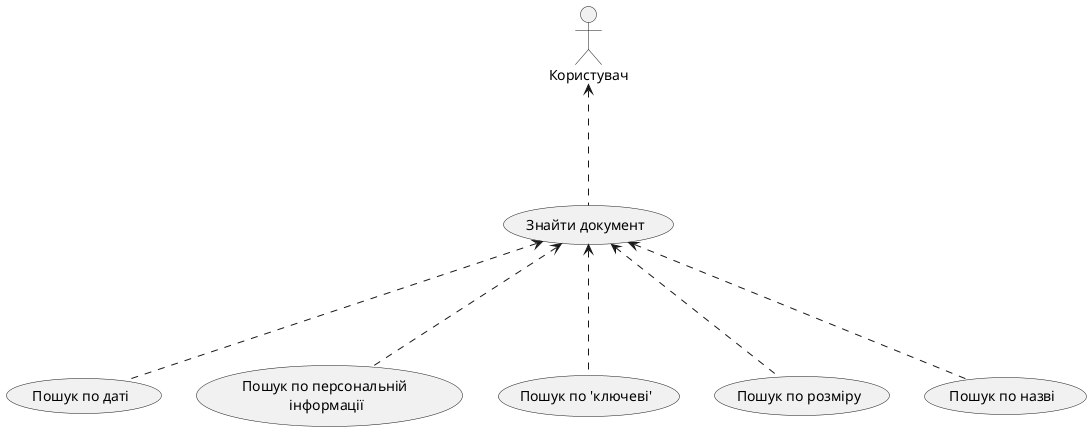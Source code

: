 @startuml

:Користувач: as user

user<...(Знайти документ)

(Знайти документ)<...(Пошук по даті)

(Знайти документ)<...(Пошук по персональній \nінформації)

(Знайти документ)<...(Пошук по 'ключеві')

(Знайти документ)<...(Пошук по розміру)

(Знайти документ)<...(Пошук по назві)

@endum

